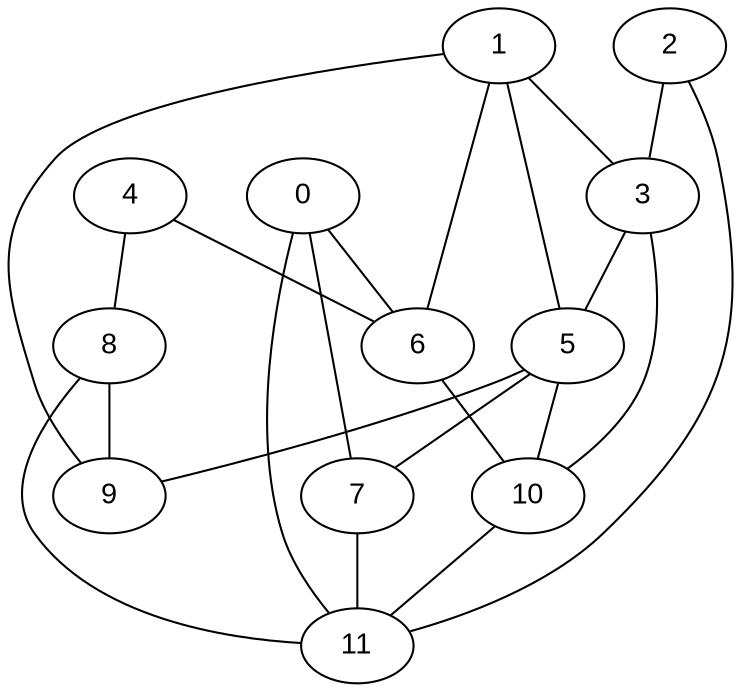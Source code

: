 graph InitialGraph {
  node [style=filled, fillcolor=white, fontname="Arial"];
  0;
  1;
  2;
  3;
  4;
  5;
  6;
  7;
  8;
  9;
  10;
  11;
  0 -- 6;
  0 -- 7;
  0 -- 11;
  1 -- 3;
  1 -- 5;
  1 -- 6;
  1 -- 9;
  2 -- 3;
  2 -- 11;
  3 -- 5;
  3 -- 10;
  4 -- 6;
  4 -- 8;
  5 -- 7;
  5 -- 9;
  5 -- 10;
  6 -- 10;
  7 -- 11;
  8 -- 9;
  8 -- 11;
  10 -- 11;
}

